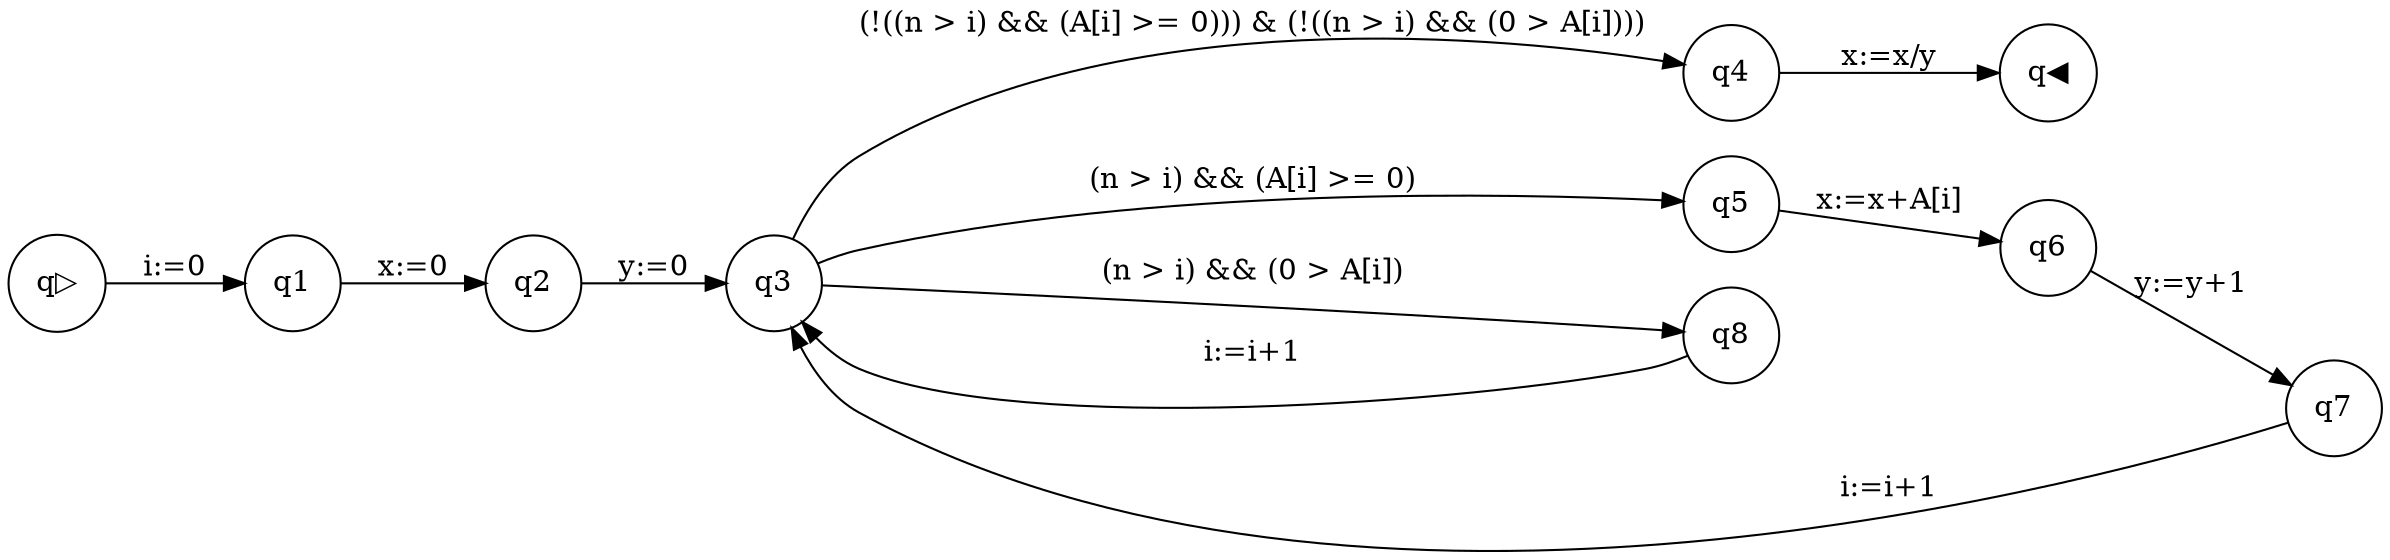 digraph G {
rankdir=LR;
node [shape = circle]
q▷ -> q1 [label="i:=0"] 
q1 -> q2 [label="x:=0"] 
q2 -> q3 [label="y:=0"] 
q3 -> q4 [label="(!((n > i) && (A[i] >= 0))) & (!((n > i) && (0 > A[i])))"] 
q3 -> q5 [label="(n > i) && (A[i] >= 0)"] 
q5 -> q6 [label="x:=x+A[i]"] 
q6 -> q7 [label="y:=y+1"] 
q7 -> q3 [label="i:=i+1"] 
q3 -> q8 [label="(n > i) && (0 > A[i])"] 
q8 -> q3 [label="i:=i+1"] 
q4 -> q◀ [label="x:=x/y"] 
}